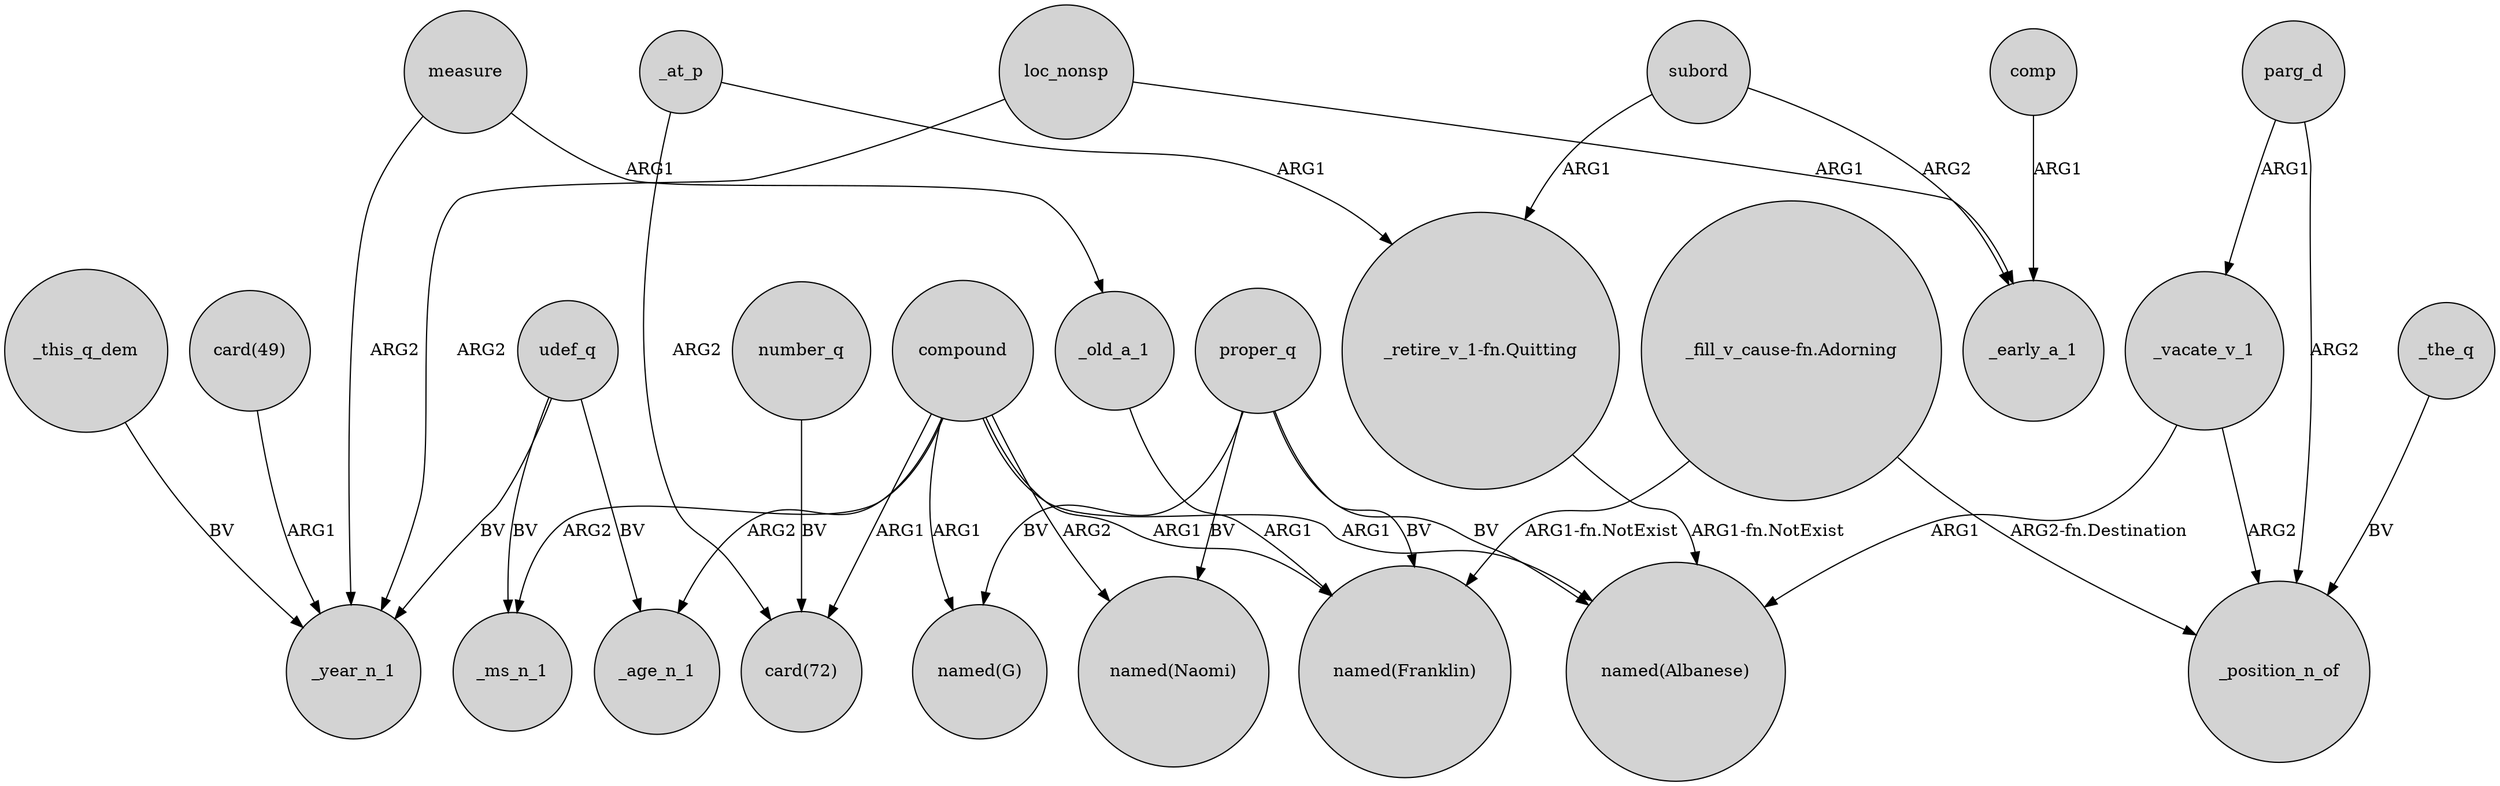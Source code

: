 digraph {
	node [shape=circle style=filled]
	measure -> _year_n_1 [label=ARG2]
	compound -> "named(G)" [label=ARG1]
	proper_q -> "named(Albanese)" [label=BV]
	parg_d -> _vacate_v_1 [label=ARG1]
	proper_q -> "named(Naomi)" [label=BV]
	compound -> "named(Franklin)" [label=ARG1]
	_the_q -> _position_n_of [label=BV]
	compound -> _age_n_1 [label=ARG2]
	_vacate_v_1 -> _position_n_of [label=ARG2]
	compound -> _ms_n_1 [label=ARG2]
	_at_p -> "_retire_v_1-fn.Quitting" [label=ARG1]
	number_q -> "card(72)" [label=BV]
	"_fill_v_cause-fn.Adorning" -> "named(Franklin)" [label="ARG1-fn.NotExist"]
	proper_q -> "named(Franklin)" [label=BV]
	measure -> _old_a_1 [label=ARG1]
	proper_q -> "named(G)" [label=BV]
	udef_q -> _ms_n_1 [label=BV]
	"_retire_v_1-fn.Quitting" -> "named(Albanese)" [label="ARG1-fn.NotExist"]
	compound -> "named(Naomi)" [label=ARG2]
	_at_p -> "card(72)" [label=ARG2]
	_vacate_v_1 -> "named(Albanese)" [label=ARG1]
	"card(49)" -> _year_n_1 [label=ARG1]
	loc_nonsp -> _year_n_1 [label=ARG2]
	udef_q -> _age_n_1 [label=BV]
	_old_a_1 -> "named(Franklin)" [label=ARG1]
	udef_q -> _year_n_1 [label=BV]
	parg_d -> _position_n_of [label=ARG2]
	compound -> "named(Albanese)" [label=ARG1]
	subord -> "_retire_v_1-fn.Quitting" [label=ARG1]
	comp -> _early_a_1 [label=ARG1]
	"_fill_v_cause-fn.Adorning" -> _position_n_of [label="ARG2-fn.Destination"]
	subord -> _early_a_1 [label=ARG2]
	loc_nonsp -> _early_a_1 [label=ARG1]
	compound -> "card(72)" [label=ARG1]
	_this_q_dem -> _year_n_1 [label=BV]
}

